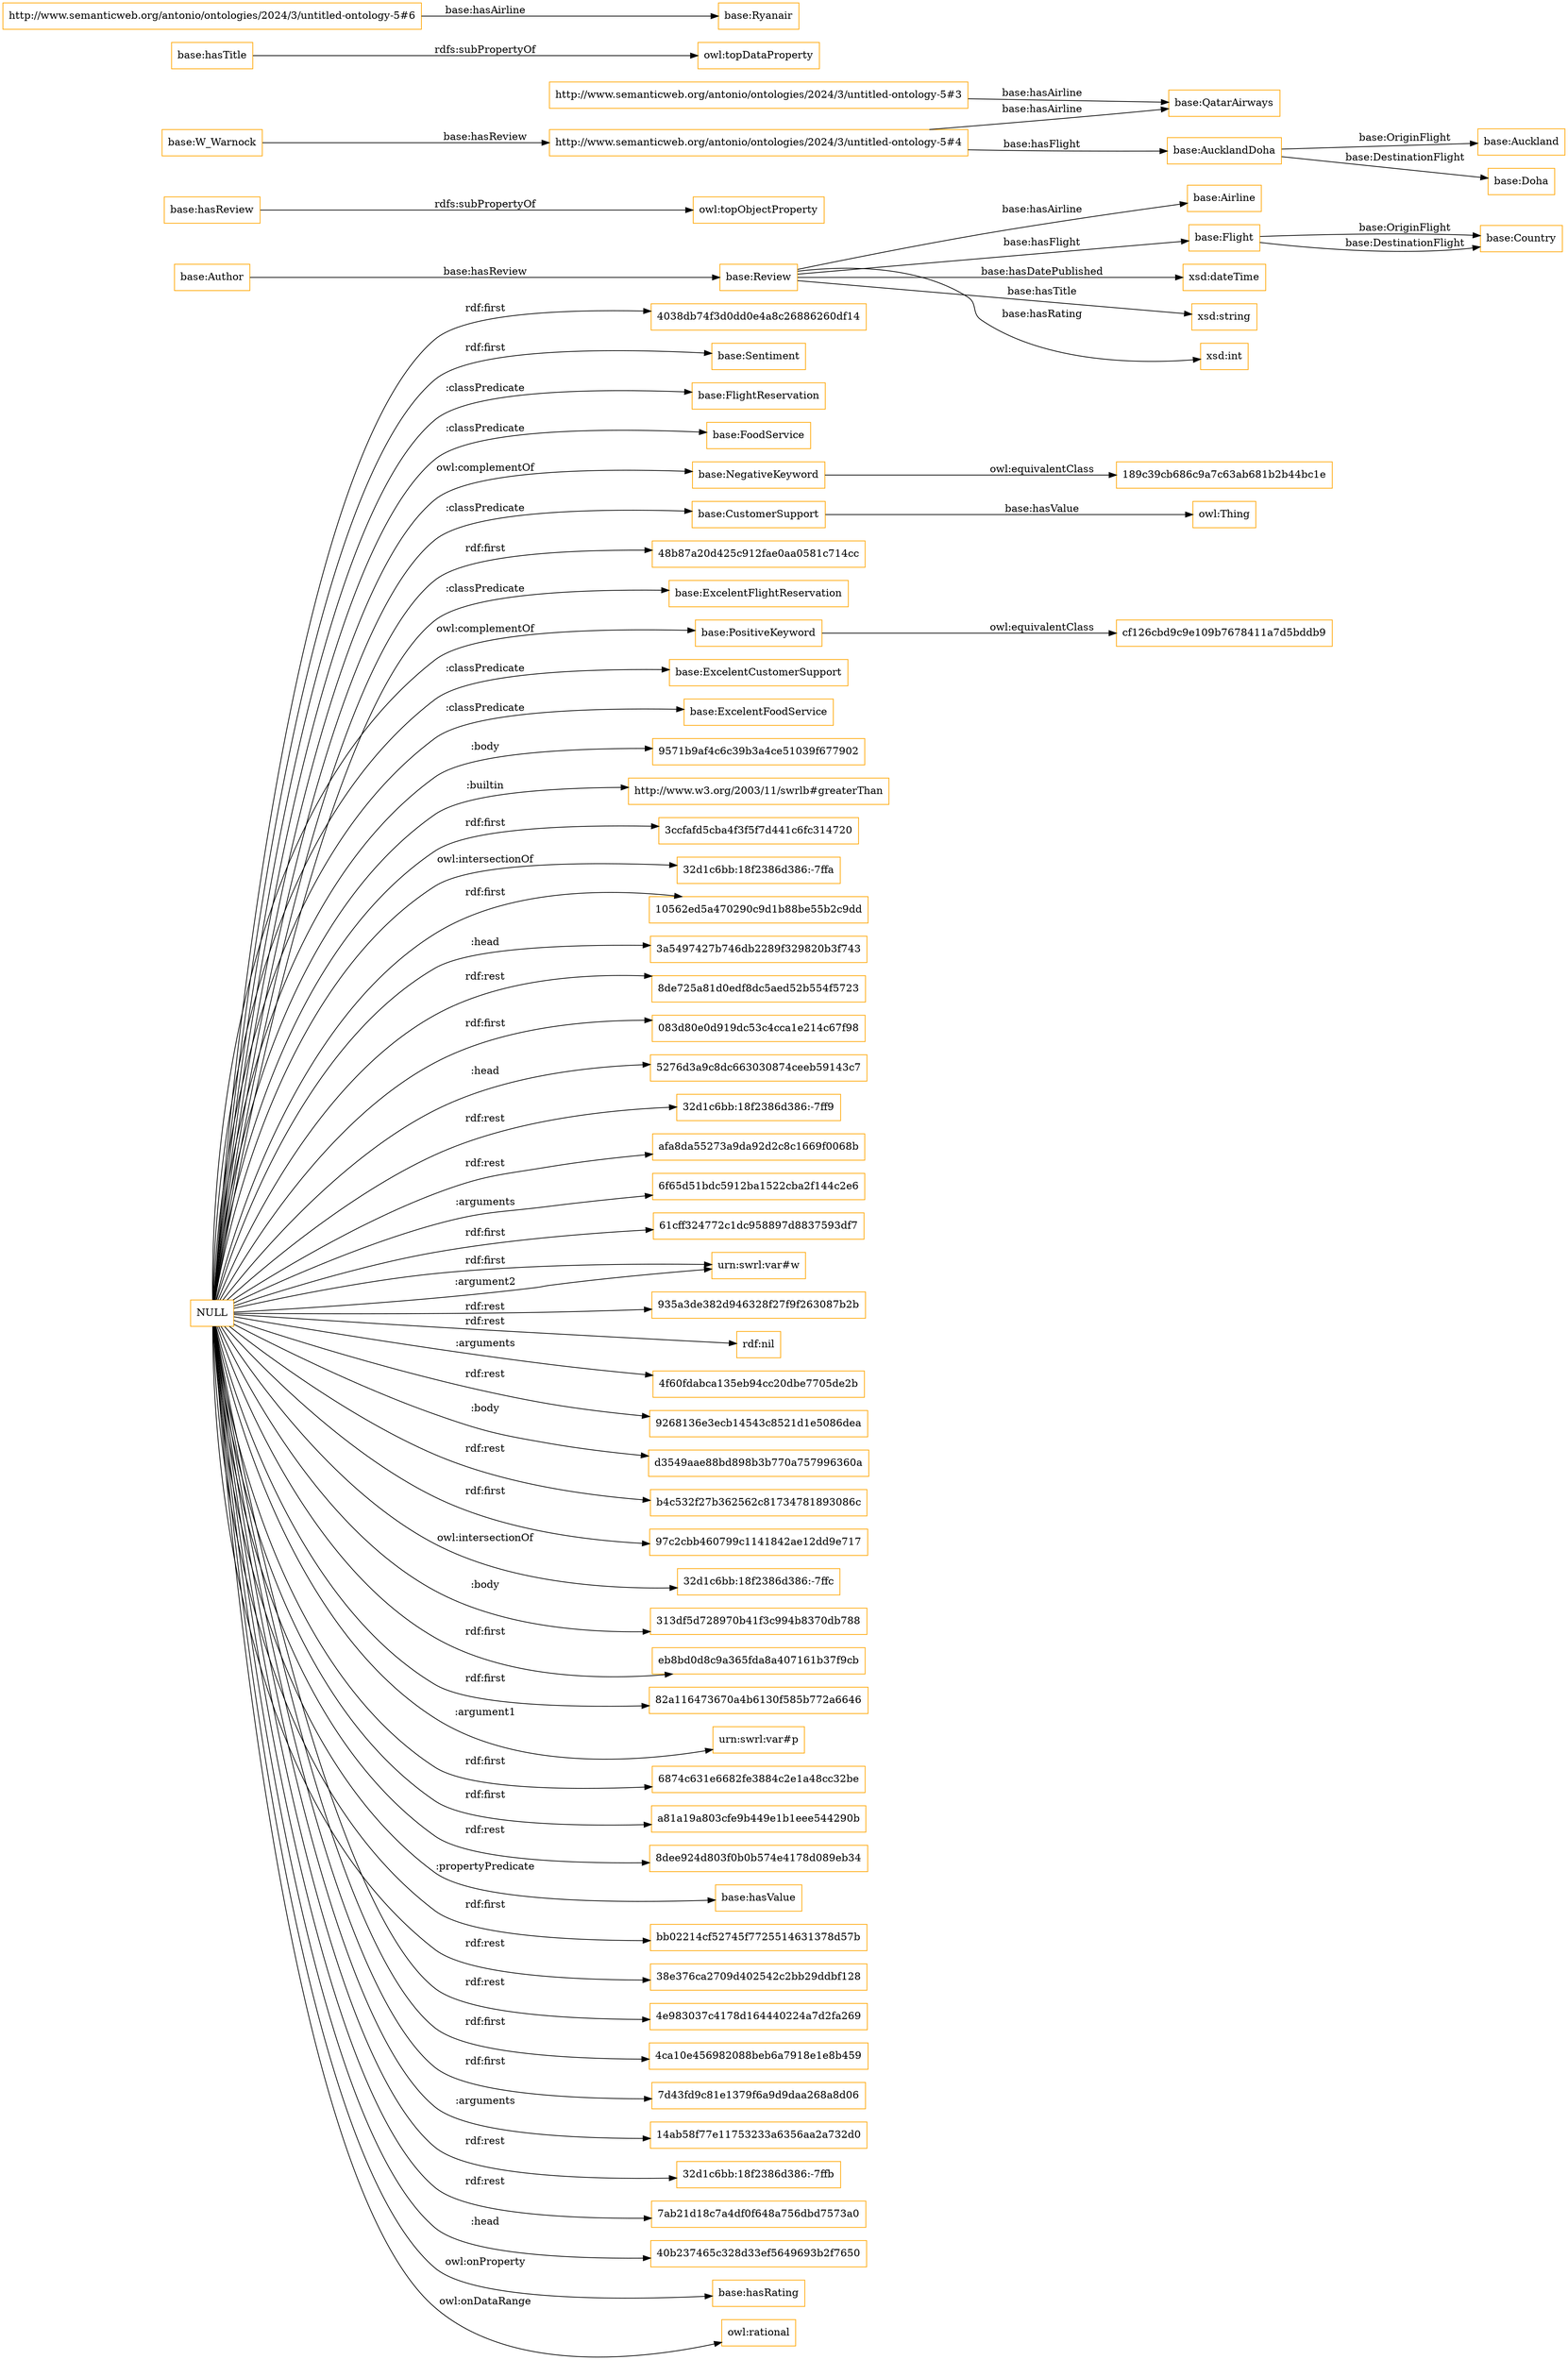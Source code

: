 digraph ar2dtool_diagram { 
rankdir=LR;
size="1501"
node [shape = rectangle, color="orange"]; "4038db74f3d0dd0e4a8c26886260df14" "189c39cb686c9a7c63ab681b2b44bc1e" "base:Review" "base:Sentiment" "base:FlightReservation" "base:Airline" "base:FoodService" "base:NegativeKeyword" "base:CustomerSupport" "48b87a20d425c912fae0aa0581c714cc" "base:Country" "base:ExcelentFlightReservation" "base:PositiveKeyword" "base:ExcelentCustomerSupport" "cf126cbd9c9e109b7678411a7d5bddb9" "base:Flight" "base:ExcelentFoodService" "base:Author" ; /*classes style*/
	"NULL" -> "48b87a20d425c912fae0aa0581c714cc" [ label = "rdf:first" ];
	"NULL" -> "9571b9af4c6c39b3a4ce51039f677902" [ label = ":body" ];
	"NULL" -> "base:Sentiment" [ label = "rdf:first" ];
	"NULL" -> "base:FoodService" [ label = ":classPredicate" ];
	"NULL" -> "http://www.w3.org/2003/11/swrlb#greaterThan" [ label = ":builtin" ];
	"NULL" -> "3ccfafd5cba4f3f5f7d441c6fc314720" [ label = "rdf:first" ];
	"NULL" -> "base:ExcelentFlightReservation" [ label = ":classPredicate" ];
	"NULL" -> "32d1c6bb:18f2386d386:-7ffa" [ label = "owl:intersectionOf" ];
	"NULL" -> "10562ed5a470290c9d1b88be55b2c9dd" [ label = "rdf:first" ];
	"NULL" -> "3a5497427b746db2289f329820b3f743" [ label = ":head" ];
	"NULL" -> "8de725a81d0edf8dc5aed52b554f5723" [ label = "rdf:rest" ];
	"NULL" -> "083d80e0d919dc53c4cca1e214c67f98" [ label = "rdf:first" ];
	"NULL" -> "5276d3a9c8dc663030874ceeb59143c7" [ label = ":head" ];
	"NULL" -> "4038db74f3d0dd0e4a8c26886260df14" [ label = "rdf:first" ];
	"NULL" -> "base:NegativeKeyword" [ label = "owl:complementOf" ];
	"NULL" -> "32d1c6bb:18f2386d386:-7ff9" [ label = "rdf:rest" ];
	"NULL" -> "afa8da55273a9da92d2c8c1669f0068b" [ label = "rdf:rest" ];
	"NULL" -> "6f65d51bdc5912ba1522cba2f144c2e6" [ label = ":arguments" ];
	"NULL" -> "61cff324772c1dc958897d8837593df7" [ label = "rdf:first" ];
	"NULL" -> "urn:swrl:var#w" [ label = "rdf:first" ];
	"NULL" -> "935a3de382d946328f27f9f263087b2b" [ label = "rdf:rest" ];
	"NULL" -> "urn:swrl:var#w" [ label = ":argument2" ];
	"NULL" -> "rdf:nil" [ label = "rdf:rest" ];
	"NULL" -> "4f60fdabca135eb94cc20dbe7705de2b" [ label = ":arguments" ];
	"NULL" -> "9268136e3ecb14543c8521d1e5086dea" [ label = "rdf:rest" ];
	"NULL" -> "d3549aae88bd898b3b770a757996360a" [ label = ":body" ];
	"NULL" -> "base:ExcelentCustomerSupport" [ label = ":classPredicate" ];
	"NULL" -> "b4c532f27b362562c81734781893086c" [ label = "rdf:rest" ];
	"NULL" -> "97c2cbb460799c1141842ae12dd9e717" [ label = "rdf:first" ];
	"NULL" -> "32d1c6bb:18f2386d386:-7ffc" [ label = "owl:intersectionOf" ];
	"NULL" -> "313df5d728970b41f3c994b8370db788" [ label = ":body" ];
	"NULL" -> "eb8bd0d8c9a365fda8a407161b37f9cb" [ label = "rdf:first" ];
	"NULL" -> "82a116473670a4b6130f585b772a6646" [ label = "rdf:first" ];
	"NULL" -> "urn:swrl:var#p" [ label = ":argument1" ];
	"NULL" -> "6874c631e6682fe3884c2e1a48cc32be" [ label = "rdf:first" ];
	"NULL" -> "a81a19a803cfe9b449e1b1eee544290b" [ label = "rdf:first" ];
	"NULL" -> "8dee924d803f0b0b574e4178d089eb34" [ label = "rdf:rest" ];
	"NULL" -> "base:hasValue" [ label = ":propertyPredicate" ];
	"NULL" -> "base:ExcelentFoodService" [ label = ":classPredicate" ];
	"NULL" -> "base:FlightReservation" [ label = ":classPredicate" ];
	"NULL" -> "bb02214cf52745f7725514631378d57b" [ label = "rdf:first" ];
	"NULL" -> "38e376ca2709d402542c2bb29ddbf128" [ label = "rdf:rest" ];
	"NULL" -> "4e983037c4178d164440224a7d2fa269" [ label = "rdf:rest" ];
	"NULL" -> "base:CustomerSupport" [ label = ":classPredicate" ];
	"NULL" -> "4ca10e456982088beb6a7918e1e8b459" [ label = "rdf:first" ];
	"NULL" -> "7d43fd9c81e1379f6a9d9daa268a8d06" [ label = "rdf:first" ];
	"NULL" -> "14ab58f77e11753233a6356aa2a732d0" [ label = ":arguments" ];
	"NULL" -> "32d1c6bb:18f2386d386:-7ffb" [ label = "rdf:rest" ];
	"NULL" -> "base:PositiveKeyword" [ label = "owl:complementOf" ];
	"NULL" -> "7ab21d18c7a4df0f648a756dbd7573a0" [ label = "rdf:rest" ];
	"NULL" -> "40b237465c328d33ef5649693b2f7650" [ label = ":head" ];
	"NULL" -> "base:hasRating" [ label = "owl:onProperty" ];
	"NULL" -> "owl:rational" [ label = "owl:onDataRange" ];
	"base:hasReview" -> "owl:topObjectProperty" [ label = "rdfs:subPropertyOf" ];
	"http://www.semanticweb.org/antonio/ontologies/2024/3/untitled-ontology-5#4" -> "base:AucklandDoha" [ label = "base:hasFlight" ];
	"http://www.semanticweb.org/antonio/ontologies/2024/3/untitled-ontology-5#4" -> "base:QatarAirways" [ label = "base:hasAirline" ];
	"base:NegativeKeyword" -> "189c39cb686c9a7c63ab681b2b44bc1e" [ label = "owl:equivalentClass" ];
	"http://www.semanticweb.org/antonio/ontologies/2024/3/untitled-ontology-5#3" -> "base:QatarAirways" [ label = "base:hasAirline" ];
	"base:W_Warnock" -> "http://www.semanticweb.org/antonio/ontologies/2024/3/untitled-ontology-5#4" [ label = "base:hasReview" ];
	"base:PositiveKeyword" -> "cf126cbd9c9e109b7678411a7d5bddb9" [ label = "owl:equivalentClass" ];
	"base:AucklandDoha" -> "base:Auckland" [ label = "base:OriginFlight" ];
	"base:AucklandDoha" -> "base:Doha" [ label = "base:DestinationFlight" ];
	"base:hasTitle" -> "owl:topDataProperty" [ label = "rdfs:subPropertyOf" ];
	"http://www.semanticweb.org/antonio/ontologies/2024/3/untitled-ontology-5#6" -> "base:Ryanair" [ label = "base:hasAirline" ];
	"base:Review" -> "base:Flight" [ label = "base:hasFlight" ];
	"base:Review" -> "xsd:dateTime" [ label = "base:hasDatePublished" ];
	"base:CustomerSupport" -> "owl:Thing" [ label = "base:hasValue" ];
	"base:Review" -> "xsd:string" [ label = "base:hasTitle" ];
	"base:Flight" -> "base:Country" [ label = "base:OriginFlight" ];
	"base:Review" -> "base:Airline" [ label = "base:hasAirline" ];
	"base:Review" -> "xsd:int" [ label = "base:hasRating" ];
	"base:Author" -> "base:Review" [ label = "base:hasReview" ];
	"base:Flight" -> "base:Country" [ label = "base:DestinationFlight" ];

}
